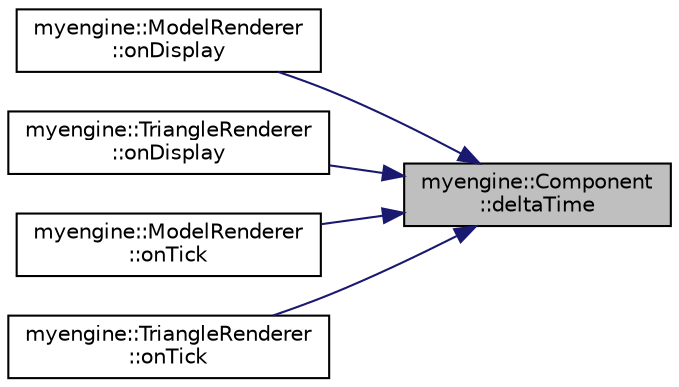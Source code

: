 digraph "myengine::Component::deltaTime"
{
 // LATEX_PDF_SIZE
  edge [fontname="Helvetica",fontsize="10",labelfontname="Helvetica",labelfontsize="10"];
  node [fontname="Helvetica",fontsize="10",shape=record];
  rankdir="RL";
  Node1 [label="myengine::Component\l::deltaTime",height=0.2,width=0.4,color="black", fillcolor="grey75", style="filled", fontcolor="black",tooltip="Returns the deltaTime."];
  Node1 -> Node2 [dir="back",color="midnightblue",fontsize="10",style="solid",fontname="Helvetica"];
  Node2 [label="myengine::ModelRenderer\l::onDisplay",height=0.2,width=0.4,color="black", fillcolor="white", style="filled",URL="$structmyengine_1_1_model_renderer.html#a2dab68b27698175ed5deff280184aeba",tooltip=" "];
  Node1 -> Node3 [dir="back",color="midnightblue",fontsize="10",style="solid",fontname="Helvetica"];
  Node3 [label="myengine::TriangleRenderer\l::onDisplay",height=0.2,width=0.4,color="black", fillcolor="white", style="filled",URL="$structmyengine_1_1_triangle_renderer.html#a6cb4252e76b0c719d3819cc5b6ca86a8",tooltip=" "];
  Node1 -> Node4 [dir="back",color="midnightblue",fontsize="10",style="solid",fontname="Helvetica"];
  Node4 [label="myengine::ModelRenderer\l::onTick",height=0.2,width=0.4,color="black", fillcolor="white", style="filled",URL="$structmyengine_1_1_model_renderer.html#ac1a09170155c3fddfe23ac24334fb689",tooltip=" "];
  Node1 -> Node5 [dir="back",color="midnightblue",fontsize="10",style="solid",fontname="Helvetica"];
  Node5 [label="myengine::TriangleRenderer\l::onTick",height=0.2,width=0.4,color="black", fillcolor="white", style="filled",URL="$structmyengine_1_1_triangle_renderer.html#a8772473eb0f65d036220b3f48f45f8ce",tooltip=" "];
}
